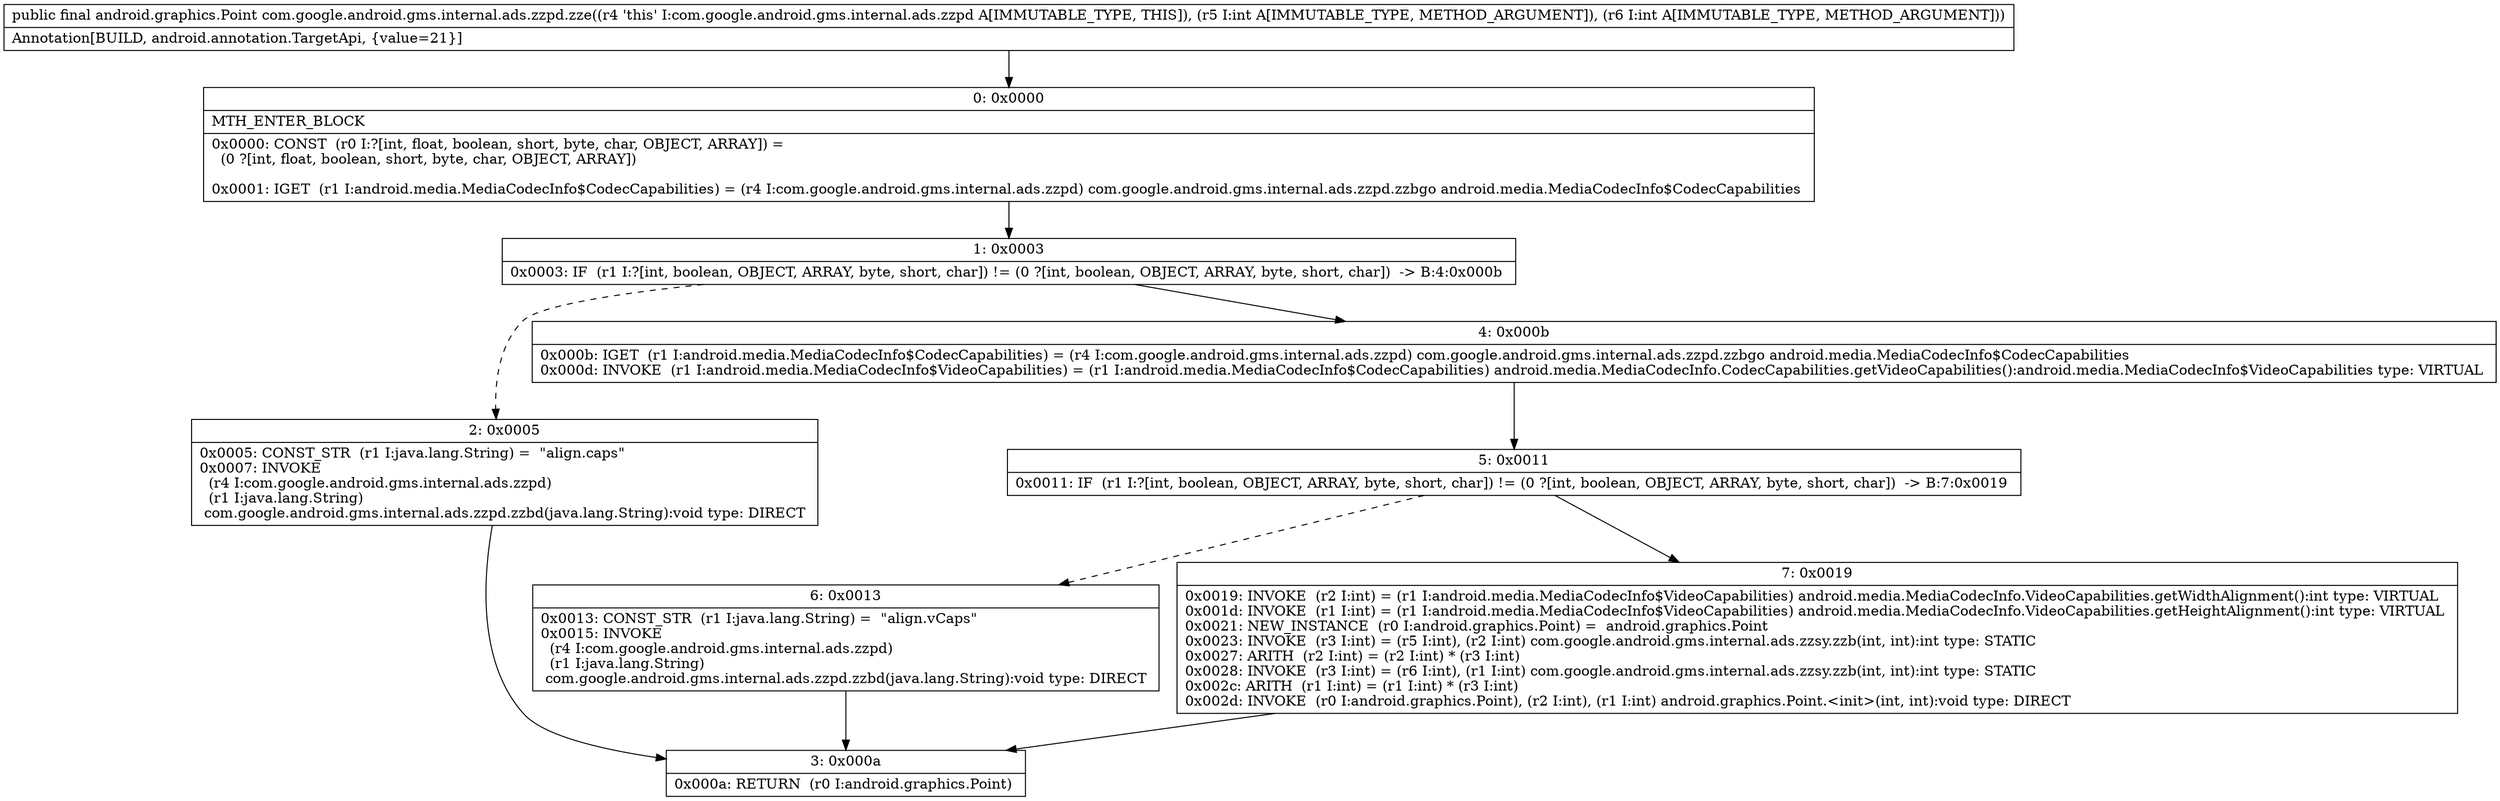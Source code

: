 digraph "CFG forcom.google.android.gms.internal.ads.zzpd.zze(II)Landroid\/graphics\/Point;" {
Node_0 [shape=record,label="{0\:\ 0x0000|MTH_ENTER_BLOCK\l|0x0000: CONST  (r0 I:?[int, float, boolean, short, byte, char, OBJECT, ARRAY]) = \l  (0 ?[int, float, boolean, short, byte, char, OBJECT, ARRAY])\l \l0x0001: IGET  (r1 I:android.media.MediaCodecInfo$CodecCapabilities) = (r4 I:com.google.android.gms.internal.ads.zzpd) com.google.android.gms.internal.ads.zzpd.zzbgo android.media.MediaCodecInfo$CodecCapabilities \l}"];
Node_1 [shape=record,label="{1\:\ 0x0003|0x0003: IF  (r1 I:?[int, boolean, OBJECT, ARRAY, byte, short, char]) != (0 ?[int, boolean, OBJECT, ARRAY, byte, short, char])  \-\> B:4:0x000b \l}"];
Node_2 [shape=record,label="{2\:\ 0x0005|0x0005: CONST_STR  (r1 I:java.lang.String) =  \"align.caps\" \l0x0007: INVOKE  \l  (r4 I:com.google.android.gms.internal.ads.zzpd)\l  (r1 I:java.lang.String)\l com.google.android.gms.internal.ads.zzpd.zzbd(java.lang.String):void type: DIRECT \l}"];
Node_3 [shape=record,label="{3\:\ 0x000a|0x000a: RETURN  (r0 I:android.graphics.Point) \l}"];
Node_4 [shape=record,label="{4\:\ 0x000b|0x000b: IGET  (r1 I:android.media.MediaCodecInfo$CodecCapabilities) = (r4 I:com.google.android.gms.internal.ads.zzpd) com.google.android.gms.internal.ads.zzpd.zzbgo android.media.MediaCodecInfo$CodecCapabilities \l0x000d: INVOKE  (r1 I:android.media.MediaCodecInfo$VideoCapabilities) = (r1 I:android.media.MediaCodecInfo$CodecCapabilities) android.media.MediaCodecInfo.CodecCapabilities.getVideoCapabilities():android.media.MediaCodecInfo$VideoCapabilities type: VIRTUAL \l}"];
Node_5 [shape=record,label="{5\:\ 0x0011|0x0011: IF  (r1 I:?[int, boolean, OBJECT, ARRAY, byte, short, char]) != (0 ?[int, boolean, OBJECT, ARRAY, byte, short, char])  \-\> B:7:0x0019 \l}"];
Node_6 [shape=record,label="{6\:\ 0x0013|0x0013: CONST_STR  (r1 I:java.lang.String) =  \"align.vCaps\" \l0x0015: INVOKE  \l  (r4 I:com.google.android.gms.internal.ads.zzpd)\l  (r1 I:java.lang.String)\l com.google.android.gms.internal.ads.zzpd.zzbd(java.lang.String):void type: DIRECT \l}"];
Node_7 [shape=record,label="{7\:\ 0x0019|0x0019: INVOKE  (r2 I:int) = (r1 I:android.media.MediaCodecInfo$VideoCapabilities) android.media.MediaCodecInfo.VideoCapabilities.getWidthAlignment():int type: VIRTUAL \l0x001d: INVOKE  (r1 I:int) = (r1 I:android.media.MediaCodecInfo$VideoCapabilities) android.media.MediaCodecInfo.VideoCapabilities.getHeightAlignment():int type: VIRTUAL \l0x0021: NEW_INSTANCE  (r0 I:android.graphics.Point) =  android.graphics.Point \l0x0023: INVOKE  (r3 I:int) = (r5 I:int), (r2 I:int) com.google.android.gms.internal.ads.zzsy.zzb(int, int):int type: STATIC \l0x0027: ARITH  (r2 I:int) = (r2 I:int) * (r3 I:int) \l0x0028: INVOKE  (r3 I:int) = (r6 I:int), (r1 I:int) com.google.android.gms.internal.ads.zzsy.zzb(int, int):int type: STATIC \l0x002c: ARITH  (r1 I:int) = (r1 I:int) * (r3 I:int) \l0x002d: INVOKE  (r0 I:android.graphics.Point), (r2 I:int), (r1 I:int) android.graphics.Point.\<init\>(int, int):void type: DIRECT \l}"];
MethodNode[shape=record,label="{public final android.graphics.Point com.google.android.gms.internal.ads.zzpd.zze((r4 'this' I:com.google.android.gms.internal.ads.zzpd A[IMMUTABLE_TYPE, THIS]), (r5 I:int A[IMMUTABLE_TYPE, METHOD_ARGUMENT]), (r6 I:int A[IMMUTABLE_TYPE, METHOD_ARGUMENT]))  | Annotation[BUILD, android.annotation.TargetApi, \{value=21\}]\l}"];
MethodNode -> Node_0;
Node_0 -> Node_1;
Node_1 -> Node_2[style=dashed];
Node_1 -> Node_4;
Node_2 -> Node_3;
Node_4 -> Node_5;
Node_5 -> Node_6[style=dashed];
Node_5 -> Node_7;
Node_6 -> Node_3;
Node_7 -> Node_3;
}

